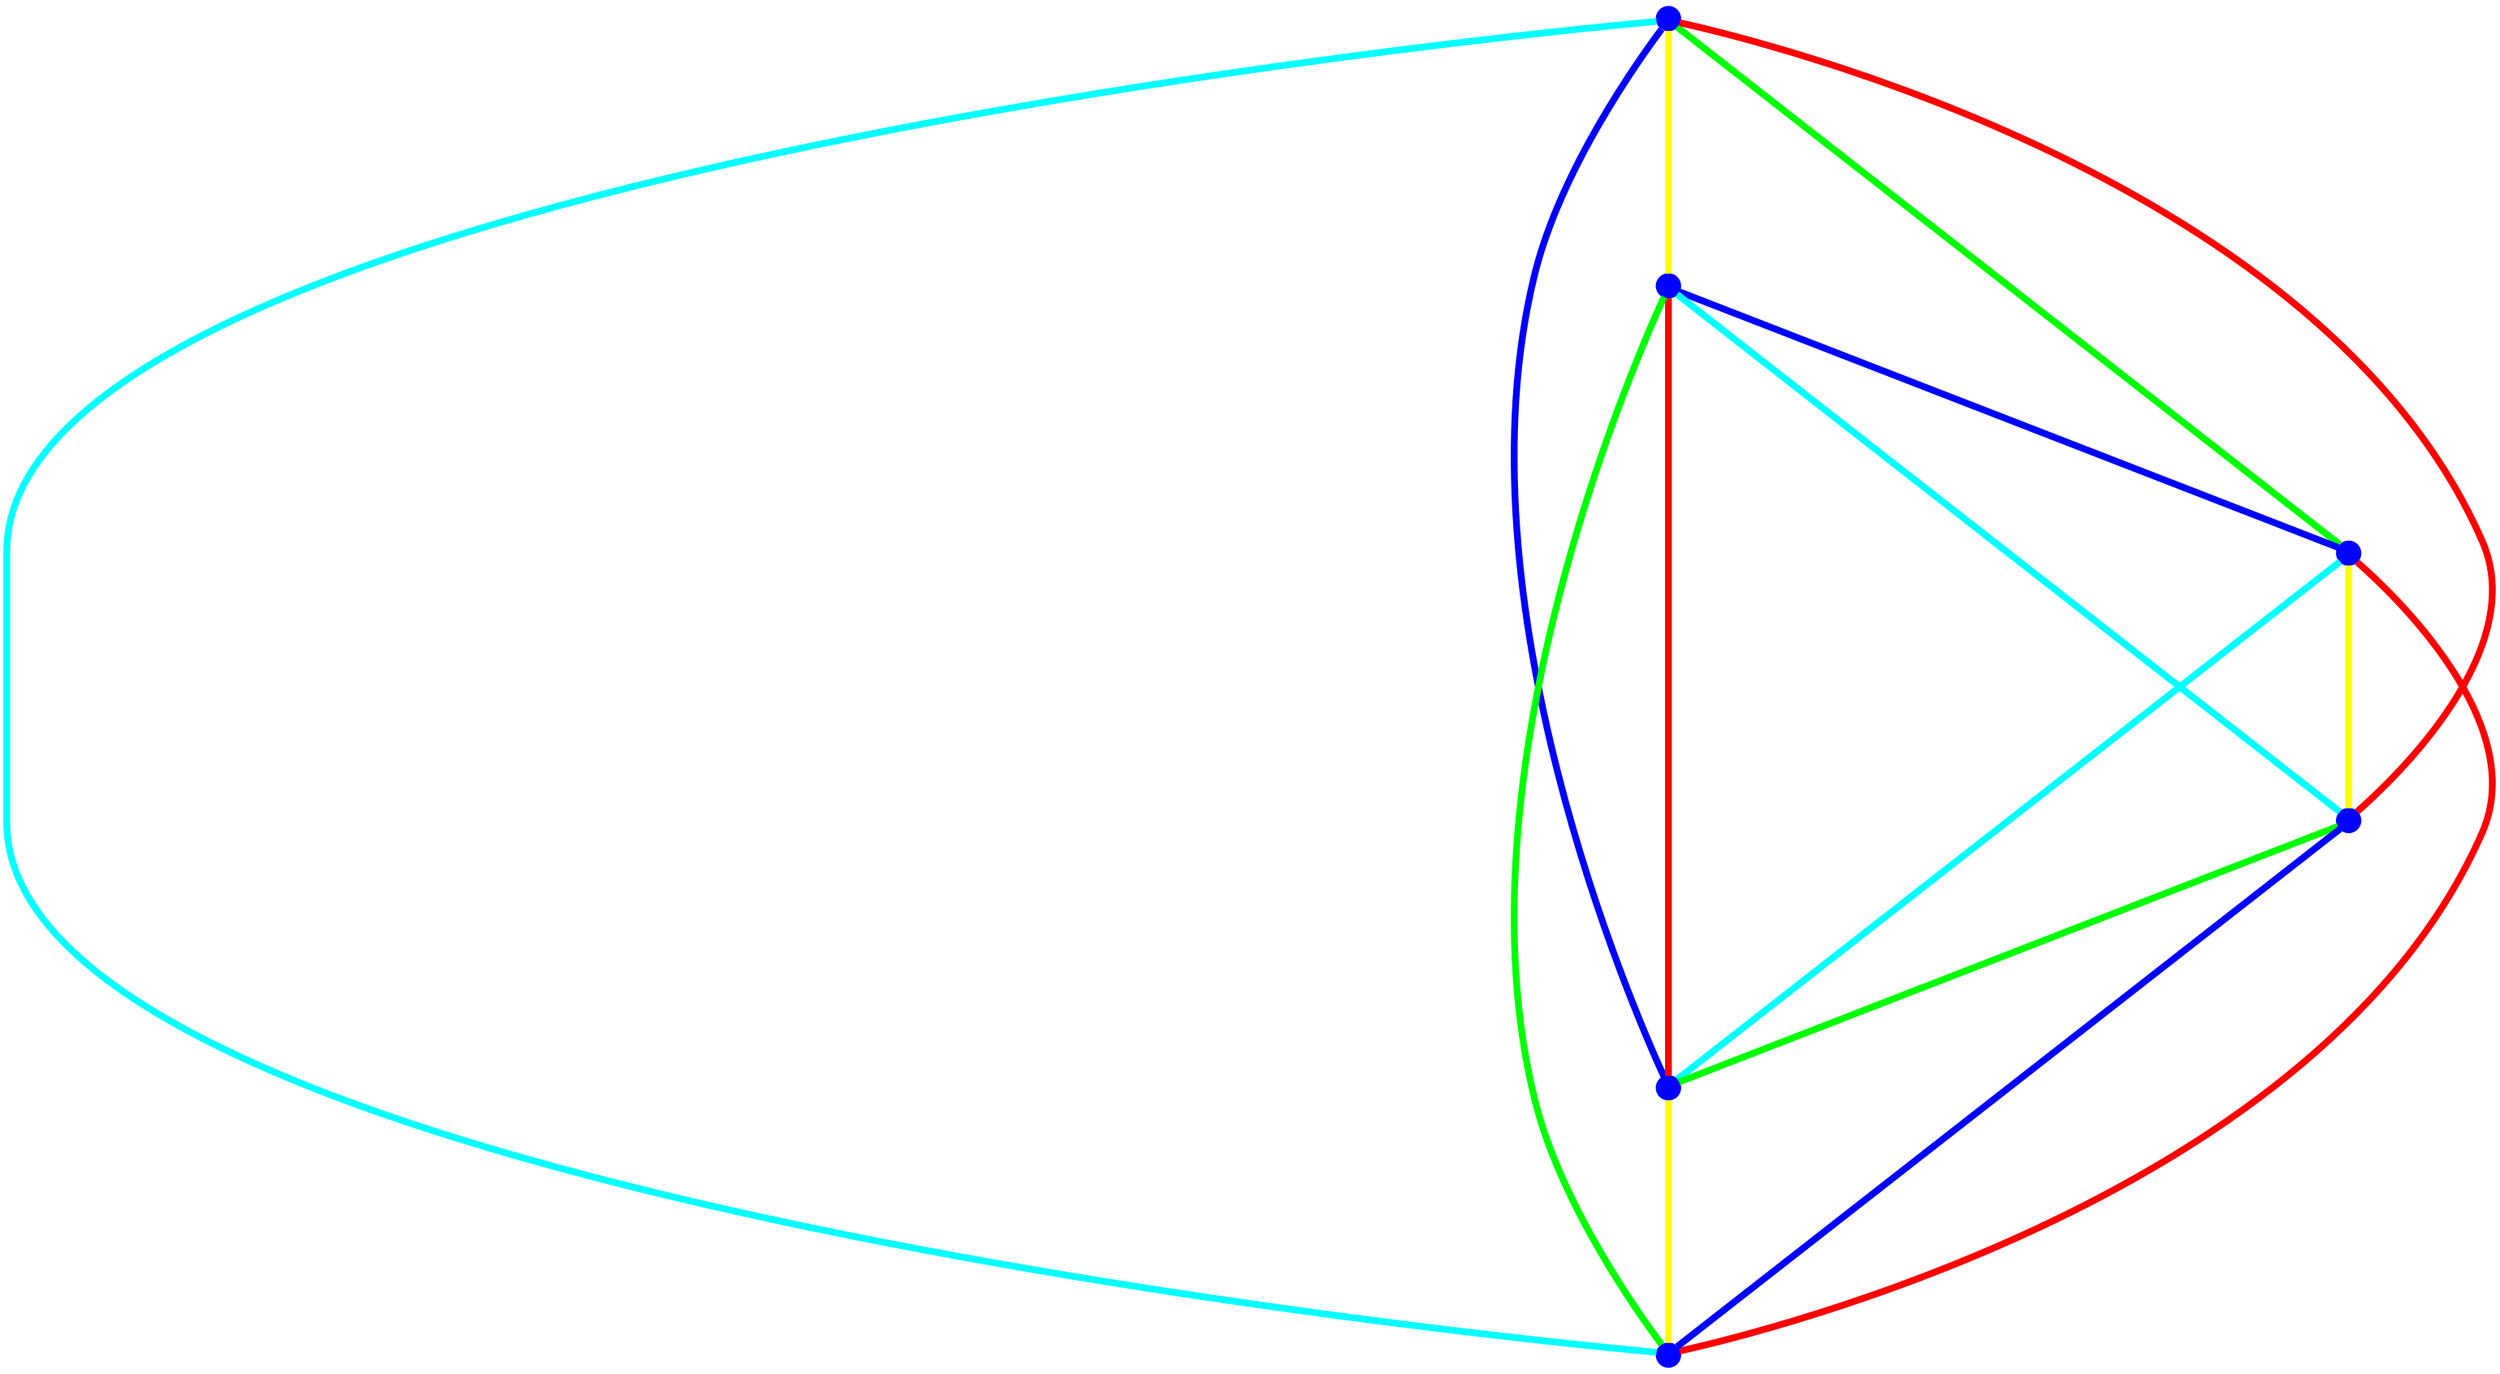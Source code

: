 graph {
ranksep=2
nodesep=2
node [label="" shape=circle style=filled fixedsize=true color=blue fillcolor=blue width=0.2];
"1" -- "2" [style="solid",penwidth="4",color="yellow"];
"1" -- "3" [style="solid",penwidth="4",color="green"];
"1" -- "4" [style="solid",penwidth="4",color="red"];
"1" -- "5" [style="solid",penwidth="4",color="blue"];
"1" -- "6" [style="solid",penwidth="4",color="cyan"];
"2" -- "3" [style="solid",penwidth="4",color="blue"];
"2" -- "4" [style="solid",penwidth="4",color="cyan"];
"2" -- "5" [style="solid",penwidth="4",color="red"];
"2" -- "6" [style="solid",penwidth="4",color="green"];
"3" -- "4" [style="solid",penwidth="4",color="yellow"];
"3" -- "5" [style="solid",penwidth="4",color="cyan"];
"3" -- "6" [style="solid",penwidth="4",color="red"];
"4" -- "5" [style="solid",penwidth="4",color="green"];
"4" -- "6" [style="solid",penwidth="4",color="blue"];
"5" -- "6" [style="solid",penwidth="4",color="yellow"];
}
